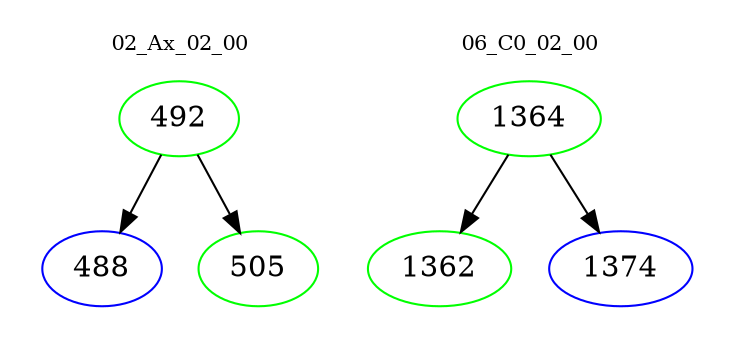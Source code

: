 digraph{
subgraph cluster_0 {
color = white
label = "02_Ax_02_00";
fontsize=10;
T0_492 [label="492", color="green"]
T0_492 -> T0_488 [color="black"]
T0_488 [label="488", color="blue"]
T0_492 -> T0_505 [color="black"]
T0_505 [label="505", color="green"]
}
subgraph cluster_1 {
color = white
label = "06_C0_02_00";
fontsize=10;
T1_1364 [label="1364", color="green"]
T1_1364 -> T1_1362 [color="black"]
T1_1362 [label="1362", color="green"]
T1_1364 -> T1_1374 [color="black"]
T1_1374 [label="1374", color="blue"]
}
}
